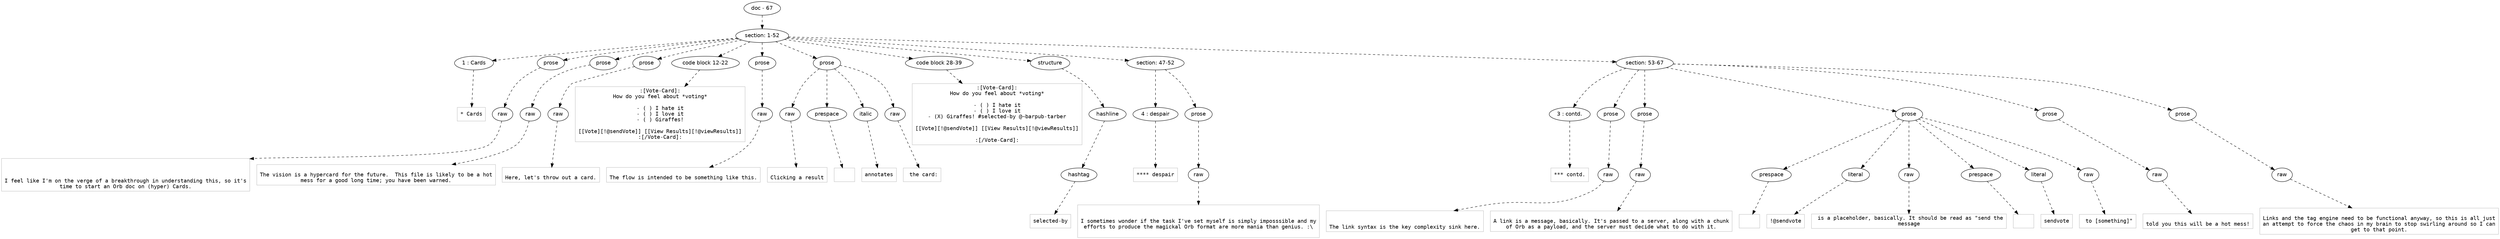 digraph lpegNode {

node [fontname=Helvetica]
edge [style=dashed]

doc_0 [label="doc - 67"]


doc_0 -> { section_1}
{rank=same; section_1}

section_1 [label="section: 1-52"]


// END RANK doc_0

section_1 -> { header_2 prose_3 prose_4 prose_5 codeblock_6 prose_7 prose_8 codeblock_9 structure_10 section_11 section_12}
{rank=same; header_2 prose_3 prose_4 prose_5 codeblock_6 prose_7 prose_8 codeblock_9 structure_10 section_11 section_12}

header_2 [label="1 : Cards"]

prose_3 [label="prose"]

prose_4 [label="prose"]

prose_5 [label="prose"]

codeblock_6 [label="code block 12-22"]

prose_7 [label="prose"]

prose_8 [label="prose"]

codeblock_9 [label="code block 28-39"]

structure_10 [label="structure"]

section_11 [label="section: 47-52"]

section_12 [label="section: 53-67"]


// END RANK section_1

header_2 -> leaf_13
leaf_13  [color=Gray,shape=rectangle,fontname=Inconsolata,label="* Cards"]
// END RANK header_2

prose_3 -> { raw_14}
{rank=same; raw_14}

raw_14 [label="raw"]


// END RANK prose_3

raw_14 -> leaf_15
leaf_15  [color=Gray,shape=rectangle,fontname=Inconsolata,label="


I feel like I'm on the verge of a breakthrough in understanding this, so it's
time to start an Orb doc on (hyper) Cards.
"]
// END RANK raw_14

prose_4 -> { raw_16}
{rank=same; raw_16}

raw_16 [label="raw"]


// END RANK prose_4

raw_16 -> leaf_17
leaf_17  [color=Gray,shape=rectangle,fontname=Inconsolata,label="
The vision is a hypercard for the future.  This file is likely to be a hot
mess for a good long time; you have been warned.
"]
// END RANK raw_16

prose_5 -> { raw_18}
{rank=same; raw_18}

raw_18 [label="raw"]


// END RANK prose_5

raw_18 -> leaf_19
leaf_19  [color=Gray,shape=rectangle,fontname=Inconsolata,label="
Here, let's throw out a card.
"]
// END RANK raw_18

codeblock_6 -> leaf_20
leaf_20  [color=Gray,shape=rectangle,fontname=Inconsolata,label=":[Vote-Card]:
How do you feel about *voting*

- ( ) I hate it
- ( ) I love it
- ( ) Giraffes!

[[Vote][!@sendVote]] [[View Results][!@viewResults]]
:[/Vote-Card]:"]
// END RANK codeblock_6

prose_7 -> { raw_21}
{rank=same; raw_21}

raw_21 [label="raw"]


// END RANK prose_7

raw_21 -> leaf_22
leaf_22  [color=Gray,shape=rectangle,fontname=Inconsolata,label="
The flow is intended to be something like this.
"]
// END RANK raw_21

prose_8 -> { raw_23 prespace_24 italic_25 raw_26}
{rank=same; raw_23 prespace_24 italic_25 raw_26}

raw_23 [label="raw"]

prespace_24 [label="prespace"]

italic_25 [label="italic"]

raw_26 [label="raw"]


// END RANK prose_8

raw_23 -> leaf_27
leaf_27  [color=Gray,shape=rectangle,fontname=Inconsolata,label="
Clicking a result"]
// END RANK raw_23

prespace_24 -> leaf_28
leaf_28  [color=Gray,shape=rectangle,fontname=Inconsolata,label=" "]
// END RANK prespace_24

italic_25 -> leaf_29
leaf_29  [color=Gray,shape=rectangle,fontname=Inconsolata,label="annotates"]
// END RANK italic_25

raw_26 -> leaf_30
leaf_30  [color=Gray,shape=rectangle,fontname=Inconsolata,label=" the card:
"]
// END RANK raw_26

codeblock_9 -> leaf_31
leaf_31  [color=Gray,shape=rectangle,fontname=Inconsolata,label=":[Vote-Card]:
How do you feel about *voting*

- ( ) I hate it
- ( ) I love it
- (X) Giraffes! #selected-by @~barpub-tarber

[[Vote][!@sendVote]] [[View Results][!@viewResults]]

:[/Vote-Card]:"]
// END RANK codeblock_9

structure_10 -> { hashline_32}
{rank=same; hashline_32}

hashline_32 [label="hashline"]


// END RANK structure_10

hashline_32 -> { hashtag_33}
{rank=same; hashtag_33}

hashtag_33 [label="hashtag"]


// END RANK hashline_32

hashtag_33 -> leaf_34
leaf_34  [color=Gray,shape=rectangle,fontname=Inconsolata,label="selected-by"]
// END RANK hashtag_33

section_11 -> { header_35 prose_36}
{rank=same; header_35 prose_36}

header_35 [label="4 : despair"]

prose_36 [label="prose"]


// END RANK section_11

header_35 -> leaf_37
leaf_37  [color=Gray,shape=rectangle,fontname=Inconsolata,label="**** despair"]
// END RANK header_35

prose_36 -> { raw_38}
{rank=same; raw_38}

raw_38 [label="raw"]


// END RANK prose_36

raw_38 -> leaf_39
leaf_39  [color=Gray,shape=rectangle,fontname=Inconsolata,label="

I sometimes wonder if the task I've set myself is simply imposssible and my
efforts to produce the magickal Orb format are more mania than genius. :\\

"]
// END RANK raw_38

section_12 -> { header_40 prose_41 prose_42 prose_43 prose_44 prose_45}
{rank=same; header_40 prose_41 prose_42 prose_43 prose_44 prose_45}

header_40 [label="3 : contd."]

prose_41 [label="prose"]

prose_42 [label="prose"]

prose_43 [label="prose"]

prose_44 [label="prose"]

prose_45 [label="prose"]


// END RANK section_12

header_40 -> leaf_46
leaf_46  [color=Gray,shape=rectangle,fontname=Inconsolata,label="*** contd."]
// END RANK header_40

prose_41 -> { raw_47}
{rank=same; raw_47}

raw_47 [label="raw"]


// END RANK prose_41

raw_47 -> leaf_48
leaf_48  [color=Gray,shape=rectangle,fontname=Inconsolata,label="

The link syntax is the key complexity sink here.
"]
// END RANK raw_47

prose_42 -> { raw_49}
{rank=same; raw_49}

raw_49 [label="raw"]


// END RANK prose_42

raw_49 -> leaf_50
leaf_50  [color=Gray,shape=rectangle,fontname=Inconsolata,label="
A link is a message, basically. It's passed to a server, along with a chunk
of Orb as a payload, and the server must decide what to do with it.
"]
// END RANK raw_49

prose_43 -> { prespace_51 literal_52 raw_53 prespace_54 literal_55 raw_56}
{rank=same; prespace_51 literal_52 raw_53 prespace_54 literal_55 raw_56}

prespace_51 [label="prespace"]

literal_52 [label="literal"]

raw_53 [label="raw"]

prespace_54 [label="prespace"]

literal_55 [label="literal"]

raw_56 [label="raw"]


// END RANK prose_43

prespace_51 -> leaf_57
leaf_57  [color=Gray,shape=rectangle,fontname=Inconsolata,label=""]
// END RANK prespace_51

literal_52 -> leaf_58
leaf_58  [color=Gray,shape=rectangle,fontname=Inconsolata,label="!@sendvote"]
// END RANK literal_52

raw_53 -> leaf_59
leaf_59  [color=Gray,shape=rectangle,fontname=Inconsolata,label=" is a placeholder, basically. It should be read as \"send the
message"]
// END RANK raw_53

prespace_54 -> leaf_60
leaf_60  [color=Gray,shape=rectangle,fontname=Inconsolata,label=" "]
// END RANK prespace_54

literal_55 -> leaf_61
leaf_61  [color=Gray,shape=rectangle,fontname=Inconsolata,label="sendvote"]
// END RANK literal_55

raw_56 -> leaf_62
leaf_62  [color=Gray,shape=rectangle,fontname=Inconsolata,label=" to [something]\"
"]
// END RANK raw_56

prose_44 -> { raw_63}
{rank=same; raw_63}

raw_63 [label="raw"]


// END RANK prose_44

raw_63 -> leaf_64
leaf_64  [color=Gray,shape=rectangle,fontname=Inconsolata,label="
told you this will be a hot mess!
"]
// END RANK raw_63

prose_45 -> { raw_65}
{rank=same; raw_65}

raw_65 [label="raw"]


// END RANK prose_45

raw_65 -> leaf_66
leaf_66  [color=Gray,shape=rectangle,fontname=Inconsolata,label="
Links and the tag engine need to be functional anyway, so this is all just
an attempt to force the chaos in my brain to stop swirling around so I can
get to that point."]
// END RANK raw_65


}
